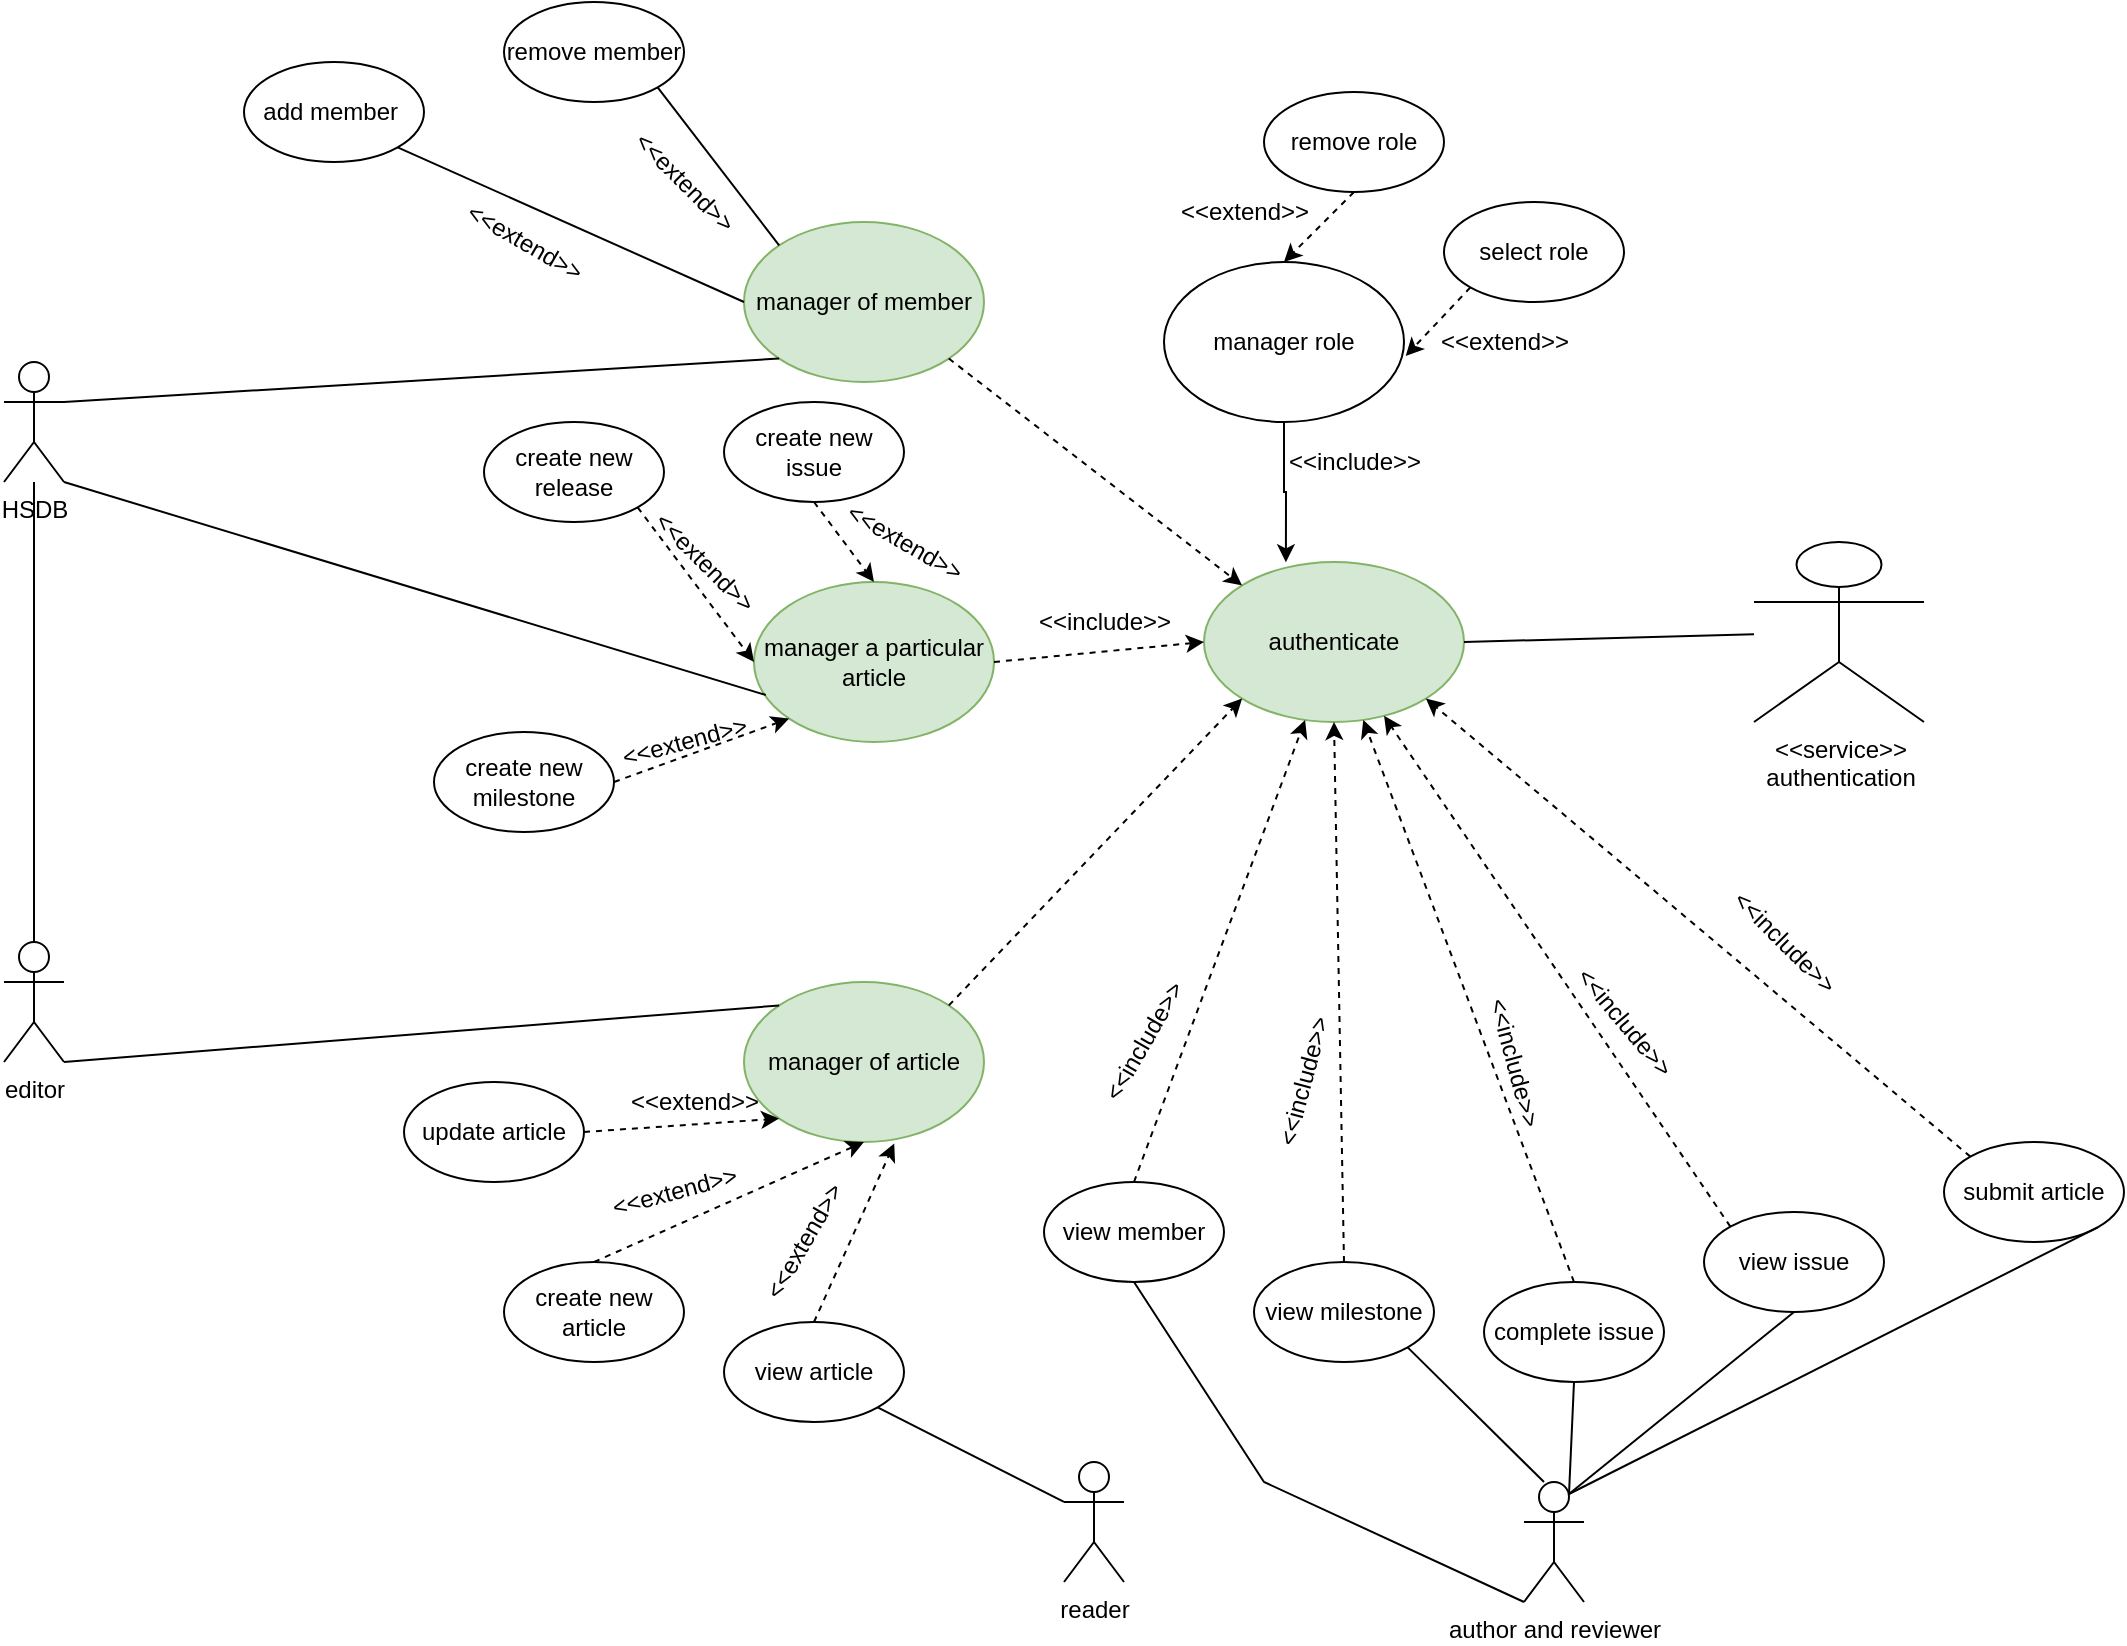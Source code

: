 <mxfile version="16.4.7" type="github">
  <diagram id="RRJbztCQPEPihStisISK" name="Page-1">
    <mxGraphModel dx="1497" dy="1663" grid="1" gridSize="10" guides="1" tooltips="1" connect="1" arrows="1" fold="1" page="1" pageScale="1" pageWidth="1169" pageHeight="827" math="0" shadow="0">
      <root>
        <mxCell id="0" />
        <mxCell id="1" parent="0" />
        <mxCell id="45sW45CUn1RWTs3-UtLl-21" value="authenticate" style="ellipse;whiteSpace=wrap;html=1;fillColor=#d5e8d4;strokeColor=#82b366;" vertex="1" parent="1">
          <mxGeometry x="640" y="260" width="130" height="80" as="geometry" />
        </mxCell>
        <mxCell id="45sW45CUn1RWTs3-UtLl-22" value="manager of member" style="ellipse;whiteSpace=wrap;html=1;fillColor=#d5e8d4;strokeColor=#82b366;" vertex="1" parent="1">
          <mxGeometry x="410" y="90" width="120" height="80" as="geometry" />
        </mxCell>
        <mxCell id="45sW45CUn1RWTs3-UtLl-23" value="manager a particular&lt;br&gt;article" style="ellipse;whiteSpace=wrap;html=1;fillColor=#d5e8d4;strokeColor=#82b366;" vertex="1" parent="1">
          <mxGeometry x="415" y="270" width="120" height="80" as="geometry" />
        </mxCell>
        <mxCell id="45sW45CUn1RWTs3-UtLl-24" value="manager of article" style="ellipse;whiteSpace=wrap;html=1;fillColor=#d5e8d4;strokeColor=#82b366;" vertex="1" parent="1">
          <mxGeometry x="410" y="470" width="120" height="80" as="geometry" />
        </mxCell>
        <mxCell id="45sW45CUn1RWTs3-UtLl-34" value="remove member" style="ellipse;whiteSpace=wrap;html=1;" vertex="1" parent="1">
          <mxGeometry x="290" y="-20" width="90" height="50" as="geometry" />
        </mxCell>
        <mxCell id="45sW45CUn1RWTs3-UtLl-36" value="view article" style="ellipse;whiteSpace=wrap;html=1;" vertex="1" parent="1">
          <mxGeometry x="400" y="640" width="90" height="50" as="geometry" />
        </mxCell>
        <mxCell id="45sW45CUn1RWTs3-UtLl-37" value="add member&amp;nbsp;" style="ellipse;whiteSpace=wrap;html=1;" vertex="1" parent="1">
          <mxGeometry x="160" y="10" width="90" height="50" as="geometry" />
        </mxCell>
        <mxCell id="45sW45CUn1RWTs3-UtLl-38" value="" style="endArrow=none;html=1;rounded=0;entryX=1;entryY=1;entryDx=0;entryDy=0;exitX=0;exitY=0.5;exitDx=0;exitDy=0;" edge="1" parent="1" source="45sW45CUn1RWTs3-UtLl-22" target="45sW45CUn1RWTs3-UtLl-37">
          <mxGeometry width="50" height="50" relative="1" as="geometry">
            <mxPoint x="230" y="120" as="sourcePoint" />
            <mxPoint x="280" y="70" as="targetPoint" />
          </mxGeometry>
        </mxCell>
        <mxCell id="45sW45CUn1RWTs3-UtLl-39" value="" style="endArrow=none;html=1;rounded=0;entryX=1;entryY=1;entryDx=0;entryDy=0;exitX=0;exitY=0;exitDx=0;exitDy=0;" edge="1" parent="1" source="45sW45CUn1RWTs3-UtLl-22" target="45sW45CUn1RWTs3-UtLl-34">
          <mxGeometry width="50" height="50" relative="1" as="geometry">
            <mxPoint x="360" y="80" as="sourcePoint" />
            <mxPoint x="410" y="30" as="targetPoint" />
          </mxGeometry>
        </mxCell>
        <mxCell id="45sW45CUn1RWTs3-UtLl-48" value="" style="endArrow=classic;html=1;rounded=0;strokeColor=default;exitX=1;exitY=0.5;exitDx=0;exitDy=0;entryX=0;entryY=0.5;entryDx=0;entryDy=0;dashed=1;" edge="1" parent="1" source="45sW45CUn1RWTs3-UtLl-23" target="45sW45CUn1RWTs3-UtLl-21">
          <mxGeometry width="50" height="50" relative="1" as="geometry">
            <mxPoint x="590" y="330" as="sourcePoint" />
            <mxPoint x="640" y="280" as="targetPoint" />
          </mxGeometry>
        </mxCell>
        <mxCell id="45sW45CUn1RWTs3-UtLl-49" value="" style="endArrow=classic;html=1;rounded=0;dashed=1;strokeColor=default;entryX=0;entryY=0;entryDx=0;entryDy=0;exitX=1;exitY=1;exitDx=0;exitDy=0;" edge="1" parent="1" source="45sW45CUn1RWTs3-UtLl-22" target="45sW45CUn1RWTs3-UtLl-21">
          <mxGeometry width="50" height="50" relative="1" as="geometry">
            <mxPoint x="530" y="190" as="sourcePoint" />
            <mxPoint x="580" y="140" as="targetPoint" />
          </mxGeometry>
        </mxCell>
        <mxCell id="45sW45CUn1RWTs3-UtLl-50" value="" style="endArrow=classic;html=1;rounded=0;dashed=1;strokeColor=default;entryX=0;entryY=1;entryDx=0;entryDy=0;exitX=1;exitY=0;exitDx=0;exitDy=0;" edge="1" parent="1" source="45sW45CUn1RWTs3-UtLl-24" target="45sW45CUn1RWTs3-UtLl-21">
          <mxGeometry width="50" height="50" relative="1" as="geometry">
            <mxPoint x="585" y="400" as="sourcePoint" />
            <mxPoint x="635" y="350" as="targetPoint" />
          </mxGeometry>
        </mxCell>
        <mxCell id="45sW45CUn1RWTs3-UtLl-54" value="view issue" style="ellipse;whiteSpace=wrap;html=1;" vertex="1" parent="1">
          <mxGeometry x="890" y="585" width="90" height="50" as="geometry" />
        </mxCell>
        <mxCell id="45sW45CUn1RWTs3-UtLl-55" value="view milestone" style="ellipse;whiteSpace=wrap;html=1;" vertex="1" parent="1">
          <mxGeometry x="665" y="610" width="90" height="50" as="geometry" />
        </mxCell>
        <mxCell id="45sW45CUn1RWTs3-UtLl-56" value="view member" style="ellipse;whiteSpace=wrap;html=1;" vertex="1" parent="1">
          <mxGeometry x="560" y="570" width="90" height="50" as="geometry" />
        </mxCell>
        <mxCell id="45sW45CUn1RWTs3-UtLl-57" value="complete issue" style="ellipse;whiteSpace=wrap;html=1;" vertex="1" parent="1">
          <mxGeometry x="780" y="620" width="90" height="50" as="geometry" />
        </mxCell>
        <mxCell id="45sW45CUn1RWTs3-UtLl-59" value="create new article" style="ellipse;whiteSpace=wrap;html=1;" vertex="1" parent="1">
          <mxGeometry x="290" y="610" width="90" height="50" as="geometry" />
        </mxCell>
        <mxCell id="45sW45CUn1RWTs3-UtLl-60" value="update article" style="ellipse;whiteSpace=wrap;html=1;" vertex="1" parent="1">
          <mxGeometry x="240" y="520" width="90" height="50" as="geometry" />
        </mxCell>
        <mxCell id="45sW45CUn1RWTs3-UtLl-63" style="edgeStyle=orthogonalEdgeStyle;rounded=0;orthogonalLoop=1;jettySize=auto;html=1;entryX=0.315;entryY=0.002;entryDx=0;entryDy=0;strokeColor=default;entryPerimeter=0;" edge="1" parent="1" source="45sW45CUn1RWTs3-UtLl-62" target="45sW45CUn1RWTs3-UtLl-21">
          <mxGeometry relative="1" as="geometry" />
        </mxCell>
        <mxCell id="45sW45CUn1RWTs3-UtLl-62" value="manager role" style="ellipse;whiteSpace=wrap;html=1;" vertex="1" parent="1">
          <mxGeometry x="620" y="110" width="120" height="80" as="geometry" />
        </mxCell>
        <mxCell id="45sW45CUn1RWTs3-UtLl-64" value="remove role" style="ellipse;whiteSpace=wrap;html=1;" vertex="1" parent="1">
          <mxGeometry x="670" y="25" width="90" height="50" as="geometry" />
        </mxCell>
        <mxCell id="45sW45CUn1RWTs3-UtLl-65" value="select role" style="ellipse;whiteSpace=wrap;html=1;direction=west;" vertex="1" parent="1">
          <mxGeometry x="760" y="80" width="90" height="50" as="geometry" />
        </mxCell>
        <mxCell id="45sW45CUn1RWTs3-UtLl-66" value="" style="endArrow=classic;html=1;rounded=0;strokeColor=default;entryX=1.007;entryY=0.588;entryDx=0;entryDy=0;entryPerimeter=0;exitX=1;exitY=0;exitDx=0;exitDy=0;dashed=1;" edge="1" parent="1" source="45sW45CUn1RWTs3-UtLl-65" target="45sW45CUn1RWTs3-UtLl-62">
          <mxGeometry width="50" height="50" relative="1" as="geometry">
            <mxPoint x="750" y="180" as="sourcePoint" />
            <mxPoint x="800" y="130" as="targetPoint" />
          </mxGeometry>
        </mxCell>
        <mxCell id="45sW45CUn1RWTs3-UtLl-67" value="" style="endArrow=classic;html=1;rounded=0;strokeColor=default;entryX=0.5;entryY=0;entryDx=0;entryDy=0;exitX=0.5;exitY=1;exitDx=0;exitDy=0;dashed=1;" edge="1" parent="1" source="45sW45CUn1RWTs3-UtLl-64" target="45sW45CUn1RWTs3-UtLl-62">
          <mxGeometry width="50" height="50" relative="1" as="geometry">
            <mxPoint x="630" y="120" as="sourcePoint" />
            <mxPoint x="680" y="70" as="targetPoint" />
          </mxGeometry>
        </mxCell>
        <mxCell id="45sW45CUn1RWTs3-UtLl-68" value="&amp;lt;&amp;lt;extend&amp;gt;&amp;gt;" style="text;html=1;align=center;verticalAlign=middle;resizable=0;points=[];autosize=1;strokeColor=none;fillColor=none;" vertex="1" parent="1">
          <mxGeometry x="750" y="140" width="80" height="20" as="geometry" />
        </mxCell>
        <mxCell id="45sW45CUn1RWTs3-UtLl-69" value="&amp;lt;&amp;lt;extend&amp;gt;&amp;gt;" style="text;html=1;align=center;verticalAlign=middle;resizable=0;points=[];autosize=1;strokeColor=none;fillColor=none;" vertex="1" parent="1">
          <mxGeometry x="620" y="75" width="80" height="20" as="geometry" />
        </mxCell>
        <mxCell id="45sW45CUn1RWTs3-UtLl-75" value="&amp;lt;&amp;lt;include&amp;gt;&amp;gt;" style="text;html=1;align=center;verticalAlign=middle;resizable=0;points=[];autosize=1;strokeColor=none;fillColor=none;" vertex="1" parent="1">
          <mxGeometry x="675" y="200" width="80" height="20" as="geometry" />
        </mxCell>
        <mxCell id="45sW45CUn1RWTs3-UtLl-76" value="create new issue" style="ellipse;whiteSpace=wrap;html=1;" vertex="1" parent="1">
          <mxGeometry x="400" y="180" width="90" height="50" as="geometry" />
        </mxCell>
        <mxCell id="45sW45CUn1RWTs3-UtLl-78" value="create new release" style="ellipse;whiteSpace=wrap;html=1;" vertex="1" parent="1">
          <mxGeometry x="280" y="190" width="90" height="50" as="geometry" />
        </mxCell>
        <mxCell id="45sW45CUn1RWTs3-UtLl-79" value="create new milestone" style="ellipse;whiteSpace=wrap;html=1;" vertex="1" parent="1">
          <mxGeometry x="255" y="345" width="90" height="50" as="geometry" />
        </mxCell>
        <mxCell id="45sW45CUn1RWTs3-UtLl-80" value="" style="endArrow=classic;html=1;rounded=0;dashed=1;strokeColor=default;entryX=0;entryY=1;entryDx=0;entryDy=0;exitX=1;exitY=0.5;exitDx=0;exitDy=0;" edge="1" parent="1" source="45sW45CUn1RWTs3-UtLl-79" target="45sW45CUn1RWTs3-UtLl-23">
          <mxGeometry width="50" height="50" relative="1" as="geometry">
            <mxPoint x="380" y="350" as="sourcePoint" />
            <mxPoint x="430" y="300" as="targetPoint" />
          </mxGeometry>
        </mxCell>
        <mxCell id="45sW45CUn1RWTs3-UtLl-81" value="" style="endArrow=classic;html=1;rounded=0;dashed=1;strokeColor=default;exitX=1;exitY=1;exitDx=0;exitDy=0;entryX=0;entryY=0.5;entryDx=0;entryDy=0;" edge="1" parent="1" source="45sW45CUn1RWTs3-UtLl-78" target="45sW45CUn1RWTs3-UtLl-23">
          <mxGeometry width="50" height="50" relative="1" as="geometry">
            <mxPoint x="370" y="310" as="sourcePoint" />
            <mxPoint x="420" y="260" as="targetPoint" />
          </mxGeometry>
        </mxCell>
        <mxCell id="45sW45CUn1RWTs3-UtLl-82" value="" style="endArrow=classic;html=1;rounded=0;dashed=1;strokeColor=default;entryX=0.5;entryY=0;entryDx=0;entryDy=0;exitX=0.5;exitY=1;exitDx=0;exitDy=0;" edge="1" parent="1" source="45sW45CUn1RWTs3-UtLl-76" target="45sW45CUn1RWTs3-UtLl-23">
          <mxGeometry width="50" height="50" relative="1" as="geometry">
            <mxPoint x="410" y="280" as="sourcePoint" />
            <mxPoint x="460" y="230" as="targetPoint" />
          </mxGeometry>
        </mxCell>
        <mxCell id="45sW45CUn1RWTs3-UtLl-83" value="&amp;lt;&amp;lt;extend&amp;gt;&amp;gt;" style="text;html=1;align=center;verticalAlign=middle;resizable=0;points=[];autosize=1;strokeColor=none;fillColor=none;rotation=30;" vertex="1" parent="1">
          <mxGeometry x="260" y="90" width="80" height="20" as="geometry" />
        </mxCell>
        <mxCell id="45sW45CUn1RWTs3-UtLl-84" value="&amp;lt;&amp;lt;include&amp;gt;&amp;gt;" style="text;html=1;align=center;verticalAlign=middle;resizable=0;points=[];autosize=1;strokeColor=none;fillColor=none;" vertex="1" parent="1">
          <mxGeometry x="550" y="280" width="80" height="20" as="geometry" />
        </mxCell>
        <mxCell id="45sW45CUn1RWTs3-UtLl-85" value="HSDB" style="shape=umlActor;verticalLabelPosition=bottom;verticalAlign=top;html=1;outlineConnect=0;" vertex="1" parent="1">
          <mxGeometry x="40" y="160" width="30" height="60" as="geometry" />
        </mxCell>
        <mxCell id="45sW45CUn1RWTs3-UtLl-86" value="editor" style="shape=umlActor;verticalLabelPosition=bottom;verticalAlign=top;html=1;outlineConnect=0;" vertex="1" parent="1">
          <mxGeometry x="40" y="450" width="30" height="60" as="geometry" />
        </mxCell>
        <mxCell id="45sW45CUn1RWTs3-UtLl-91" value="" style="endArrow=none;html=1;rounded=0;strokeColor=default;exitX=0.5;exitY=0;exitDx=0;exitDy=0;exitPerimeter=0;" edge="1" parent="1" source="45sW45CUn1RWTs3-UtLl-86" target="45sW45CUn1RWTs3-UtLl-85">
          <mxGeometry width="50" height="50" relative="1" as="geometry">
            <mxPoint x="50" y="270" as="sourcePoint" />
            <mxPoint x="100" y="220" as="targetPoint" />
          </mxGeometry>
        </mxCell>
        <mxCell id="45sW45CUn1RWTs3-UtLl-92" value="" style="endArrow=none;html=1;rounded=0;strokeColor=default;entryX=0.049;entryY=0.706;entryDx=0;entryDy=0;entryPerimeter=0;" edge="1" parent="1" target="45sW45CUn1RWTs3-UtLl-23">
          <mxGeometry width="50" height="50" relative="1" as="geometry">
            <mxPoint x="70" y="220" as="sourcePoint" />
            <mxPoint x="130" y="210" as="targetPoint" />
          </mxGeometry>
        </mxCell>
        <mxCell id="45sW45CUn1RWTs3-UtLl-93" value="" style="endArrow=none;html=1;rounded=0;strokeColor=default;entryX=0;entryY=1;entryDx=0;entryDy=0;" edge="1" parent="1" target="45sW45CUn1RWTs3-UtLl-22">
          <mxGeometry width="50" height="50" relative="1" as="geometry">
            <mxPoint x="70" y="180" as="sourcePoint" />
            <mxPoint x="120" y="130" as="targetPoint" />
          </mxGeometry>
        </mxCell>
        <mxCell id="45sW45CUn1RWTs3-UtLl-95" value="" style="endArrow=none;html=1;rounded=0;strokeColor=default;exitX=1;exitY=1;exitDx=0;exitDy=0;exitPerimeter=0;entryX=0;entryY=0;entryDx=0;entryDy=0;" edge="1" parent="1" source="45sW45CUn1RWTs3-UtLl-86" target="45sW45CUn1RWTs3-UtLl-24">
          <mxGeometry width="50" height="50" relative="1" as="geometry">
            <mxPoint x="130" y="570" as="sourcePoint" />
            <mxPoint x="180" y="520" as="targetPoint" />
          </mxGeometry>
        </mxCell>
        <mxCell id="45sW45CUn1RWTs3-UtLl-101" value="&amp;lt;&amp;lt;extend&amp;gt;&amp;gt;" style="text;html=1;align=center;verticalAlign=middle;resizable=0;points=[];autosize=1;strokeColor=none;fillColor=none;rotation=45;" vertex="1" parent="1">
          <mxGeometry x="340" y="60" width="80" height="20" as="geometry" />
        </mxCell>
        <mxCell id="45sW45CUn1RWTs3-UtLl-103" value="&amp;lt;&amp;lt;extend&amp;gt;&amp;gt;" style="text;html=1;align=center;verticalAlign=middle;resizable=0;points=[];autosize=1;strokeColor=none;fillColor=none;rotation=-15;" vertex="1" parent="1">
          <mxGeometry x="340" y="340" width="80" height="20" as="geometry" />
        </mxCell>
        <mxCell id="45sW45CUn1RWTs3-UtLl-104" value="&amp;lt;&amp;lt;extend&amp;gt;&amp;gt;" style="text;html=1;align=center;verticalAlign=middle;resizable=0;points=[];autosize=1;strokeColor=none;fillColor=none;rotation=45;" vertex="1" parent="1">
          <mxGeometry x="350" y="250" width="80" height="20" as="geometry" />
        </mxCell>
        <mxCell id="45sW45CUn1RWTs3-UtLl-105" value="&amp;lt;&amp;lt;extend&amp;gt;&amp;gt;" style="text;html=1;align=center;verticalAlign=middle;resizable=0;points=[];autosize=1;strokeColor=none;fillColor=none;rotation=30;" vertex="1" parent="1">
          <mxGeometry x="450" y="240" width="80" height="20" as="geometry" />
        </mxCell>
        <mxCell id="45sW45CUn1RWTs3-UtLl-106" value="" style="endArrow=classic;html=1;rounded=0;strokeColor=default;exitX=1;exitY=0.5;exitDx=0;exitDy=0;entryX=0;entryY=1;entryDx=0;entryDy=0;dashed=1;" edge="1" parent="1" source="45sW45CUn1RWTs3-UtLl-60" target="45sW45CUn1RWTs3-UtLl-24">
          <mxGeometry width="50" height="50" relative="1" as="geometry">
            <mxPoint x="360" y="560" as="sourcePoint" />
            <mxPoint x="410" y="510" as="targetPoint" />
          </mxGeometry>
        </mxCell>
        <mxCell id="45sW45CUn1RWTs3-UtLl-107" value="" style="endArrow=classic;html=1;rounded=0;strokeColor=default;entryX=0.5;entryY=1;entryDx=0;entryDy=0;dashed=1;exitX=0.5;exitY=0;exitDx=0;exitDy=0;" edge="1" parent="1" source="45sW45CUn1RWTs3-UtLl-59" target="45sW45CUn1RWTs3-UtLl-24">
          <mxGeometry width="50" height="50" relative="1" as="geometry">
            <mxPoint x="450" y="590" as="sourcePoint" />
            <mxPoint x="500" y="540" as="targetPoint" />
          </mxGeometry>
        </mxCell>
        <mxCell id="45sW45CUn1RWTs3-UtLl-108" value="&amp;lt;&amp;lt;extend&amp;gt;&amp;gt;" style="text;html=1;align=center;verticalAlign=middle;resizable=0;points=[];autosize=1;strokeColor=none;fillColor=none;" vertex="1" parent="1">
          <mxGeometry x="345" y="520" width="80" height="20" as="geometry" />
        </mxCell>
        <mxCell id="45sW45CUn1RWTs3-UtLl-109" value="&amp;lt;&amp;lt;extend&amp;gt;&amp;gt;" style="text;html=1;align=center;verticalAlign=middle;resizable=0;points=[];autosize=1;strokeColor=none;fillColor=none;rotation=-15;" vertex="1" parent="1">
          <mxGeometry x="335" y="565" width="80" height="20" as="geometry" />
        </mxCell>
        <mxCell id="45sW45CUn1RWTs3-UtLl-111" value="submit article" style="ellipse;whiteSpace=wrap;html=1;" vertex="1" parent="1">
          <mxGeometry x="1010" y="550" width="90" height="50" as="geometry" />
        </mxCell>
        <mxCell id="45sW45CUn1RWTs3-UtLl-121" value="" style="endArrow=classic;html=1;rounded=0;dashed=1;strokeColor=default;exitX=0.5;exitY=0;exitDx=0;exitDy=0;" edge="1" parent="1" source="45sW45CUn1RWTs3-UtLl-56" target="45sW45CUn1RWTs3-UtLl-21">
          <mxGeometry width="50" height="50" relative="1" as="geometry">
            <mxPoint x="590" y="550" as="sourcePoint" />
            <mxPoint x="640" y="500" as="targetPoint" />
          </mxGeometry>
        </mxCell>
        <mxCell id="45sW45CUn1RWTs3-UtLl-122" value="" style="endArrow=classic;html=1;rounded=0;dashed=1;strokeColor=default;entryX=0.5;entryY=1;entryDx=0;entryDy=0;exitX=0.5;exitY=0;exitDx=0;exitDy=0;" edge="1" parent="1" source="45sW45CUn1RWTs3-UtLl-55" target="45sW45CUn1RWTs3-UtLl-21">
          <mxGeometry width="50" height="50" relative="1" as="geometry">
            <mxPoint x="690" y="570" as="sourcePoint" />
            <mxPoint x="740" y="520" as="targetPoint" />
          </mxGeometry>
        </mxCell>
        <mxCell id="45sW45CUn1RWTs3-UtLl-123" value="" style="endArrow=classic;html=1;rounded=0;dashed=1;strokeColor=default;exitX=0.5;exitY=0;exitDx=0;exitDy=0;" edge="1" parent="1" source="45sW45CUn1RWTs3-UtLl-57" target="45sW45CUn1RWTs3-UtLl-21">
          <mxGeometry width="50" height="50" relative="1" as="geometry">
            <mxPoint x="800" y="555" as="sourcePoint" />
            <mxPoint x="850" y="505" as="targetPoint" />
          </mxGeometry>
        </mxCell>
        <mxCell id="45sW45CUn1RWTs3-UtLl-124" value="" style="endArrow=classic;html=1;rounded=0;dashed=1;strokeColor=default;exitX=0;exitY=0;exitDx=0;exitDy=0;" edge="1" parent="1" source="45sW45CUn1RWTs3-UtLl-54" target="45sW45CUn1RWTs3-UtLl-21">
          <mxGeometry width="50" height="50" relative="1" as="geometry">
            <mxPoint x="900" y="510" as="sourcePoint" />
            <mxPoint x="950" y="460" as="targetPoint" />
          </mxGeometry>
        </mxCell>
        <mxCell id="45sW45CUn1RWTs3-UtLl-125" value="" style="endArrow=classic;html=1;rounded=0;dashed=1;strokeColor=default;entryX=1;entryY=1;entryDx=0;entryDy=0;exitX=0;exitY=0;exitDx=0;exitDy=0;" edge="1" parent="1" source="45sW45CUn1RWTs3-UtLl-111" target="45sW45CUn1RWTs3-UtLl-21">
          <mxGeometry width="50" height="50" relative="1" as="geometry">
            <mxPoint x="990" y="500" as="sourcePoint" />
            <mxPoint x="1040" y="450" as="targetPoint" />
          </mxGeometry>
        </mxCell>
        <mxCell id="45sW45CUn1RWTs3-UtLl-127" value="&amp;lt;&amp;lt;include&amp;gt;&amp;gt;" style="text;html=1;align=center;verticalAlign=middle;resizable=0;points=[];autosize=1;strokeColor=none;fillColor=none;rotation=45;" vertex="1" parent="1">
          <mxGeometry x="890" y="440" width="80" height="20" as="geometry" />
        </mxCell>
        <mxCell id="45sW45CUn1RWTs3-UtLl-128" value="&amp;lt;&amp;lt;include&amp;gt;&amp;gt;" style="text;html=1;align=center;verticalAlign=middle;resizable=0;points=[];autosize=1;strokeColor=none;fillColor=none;rotation=50;" vertex="1" parent="1">
          <mxGeometry x="810" y="480" width="80" height="20" as="geometry" />
        </mxCell>
        <mxCell id="45sW45CUn1RWTs3-UtLl-129" value="&amp;lt;&amp;lt;include&amp;gt;&amp;gt;" style="text;html=1;align=center;verticalAlign=middle;resizable=0;points=[];autosize=1;strokeColor=none;fillColor=none;rotation=75;" vertex="1" parent="1">
          <mxGeometry x="755" y="500" width="80" height="20" as="geometry" />
        </mxCell>
        <mxCell id="45sW45CUn1RWTs3-UtLl-130" value="&amp;lt;&amp;lt;include&amp;gt;&amp;gt;" style="text;html=1;align=center;verticalAlign=middle;resizable=0;points=[];autosize=1;strokeColor=none;fillColor=none;rotation=-75;" vertex="1" parent="1">
          <mxGeometry x="650" y="510" width="80" height="20" as="geometry" />
        </mxCell>
        <mxCell id="45sW45CUn1RWTs3-UtLl-131" value="&amp;lt;&amp;lt;include&amp;gt;&amp;gt;" style="text;html=1;align=center;verticalAlign=middle;resizable=0;points=[];autosize=1;strokeColor=none;fillColor=none;rotation=-60;" vertex="1" parent="1">
          <mxGeometry x="570" y="490" width="80" height="20" as="geometry" />
        </mxCell>
        <mxCell id="45sW45CUn1RWTs3-UtLl-132" value="" style="endArrow=none;html=1;rounded=0;strokeColor=default;exitX=1;exitY=0.5;exitDx=0;exitDy=0;" edge="1" parent="1" source="45sW45CUn1RWTs3-UtLl-21" target="45sW45CUn1RWTs3-UtLl-150">
          <mxGeometry width="50" height="50" relative="1" as="geometry">
            <mxPoint x="790" y="320" as="sourcePoint" />
            <mxPoint x="860" y="300" as="targetPoint" />
          </mxGeometry>
        </mxCell>
        <mxCell id="45sW45CUn1RWTs3-UtLl-134" value="author and reviewer" style="shape=umlActor;verticalLabelPosition=bottom;verticalAlign=top;html=1;outlineConnect=0;" vertex="1" parent="1">
          <mxGeometry x="800" y="720" width="30" height="60" as="geometry" />
        </mxCell>
        <mxCell id="45sW45CUn1RWTs3-UtLl-136" value="reader" style="shape=umlActor;verticalLabelPosition=bottom;verticalAlign=top;html=1;outlineConnect=0;" vertex="1" parent="1">
          <mxGeometry x="570" y="710" width="30" height="60" as="geometry" />
        </mxCell>
        <mxCell id="45sW45CUn1RWTs3-UtLl-138" value="" style="endArrow=classic;html=1;rounded=0;strokeColor=default;dashed=1;entryX=0.626;entryY=1.009;entryDx=0;entryDy=0;entryPerimeter=0;exitX=0.5;exitY=0;exitDx=0;exitDy=0;" edge="1" parent="1" source="45sW45CUn1RWTs3-UtLl-36" target="45sW45CUn1RWTs3-UtLl-24">
          <mxGeometry width="50" height="50" relative="1" as="geometry">
            <mxPoint x="450" y="620" as="sourcePoint" />
            <mxPoint x="500" y="570" as="targetPoint" />
          </mxGeometry>
        </mxCell>
        <mxCell id="45sW45CUn1RWTs3-UtLl-139" value="&amp;lt;&amp;lt;extend&amp;gt;&amp;gt;" style="text;html=1;align=center;verticalAlign=middle;resizable=0;points=[];autosize=1;strokeColor=none;fillColor=none;rotation=-60;" vertex="1" parent="1">
          <mxGeometry x="400" y="590" width="80" height="20" as="geometry" />
        </mxCell>
        <mxCell id="45sW45CUn1RWTs3-UtLl-142" value="" style="endArrow=none;html=1;rounded=0;strokeColor=default;entryX=1;entryY=1;entryDx=0;entryDy=0;exitX=0;exitY=0.333;exitDx=0;exitDy=0;exitPerimeter=0;" edge="1" parent="1" source="45sW45CUn1RWTs3-UtLl-136" target="45sW45CUn1RWTs3-UtLl-36">
          <mxGeometry width="50" height="50" relative="1" as="geometry">
            <mxPoint x="490" y="760" as="sourcePoint" />
            <mxPoint x="540" y="710" as="targetPoint" />
          </mxGeometry>
        </mxCell>
        <mxCell id="45sW45CUn1RWTs3-UtLl-144" value="" style="endArrow=none;html=1;rounded=0;strokeColor=default;entryX=0.5;entryY=1;entryDx=0;entryDy=0;exitX=0;exitY=1;exitDx=0;exitDy=0;exitPerimeter=0;" edge="1" parent="1" source="45sW45CUn1RWTs3-UtLl-134" target="45sW45CUn1RWTs3-UtLl-56">
          <mxGeometry width="50" height="50" relative="1" as="geometry">
            <mxPoint x="620" y="740" as="sourcePoint" />
            <mxPoint x="670" y="690" as="targetPoint" />
            <Array as="points">
              <mxPoint x="670" y="720" />
            </Array>
          </mxGeometry>
        </mxCell>
        <mxCell id="45sW45CUn1RWTs3-UtLl-145" value="" style="endArrow=none;html=1;rounded=0;strokeColor=default;entryX=1;entryY=1;entryDx=0;entryDy=0;" edge="1" parent="1" target="45sW45CUn1RWTs3-UtLl-55">
          <mxGeometry width="50" height="50" relative="1" as="geometry">
            <mxPoint x="810" y="720" as="sourcePoint" />
            <mxPoint x="720" y="730" as="targetPoint" />
            <Array as="points">
              <mxPoint x="810" y="720" />
            </Array>
          </mxGeometry>
        </mxCell>
        <mxCell id="45sW45CUn1RWTs3-UtLl-147" value="" style="endArrow=none;html=1;rounded=0;strokeColor=default;entryX=0.5;entryY=1;entryDx=0;entryDy=0;exitX=0.75;exitY=0.1;exitDx=0;exitDy=0;exitPerimeter=0;" edge="1" parent="1" source="45sW45CUn1RWTs3-UtLl-134" target="45sW45CUn1RWTs3-UtLl-57">
          <mxGeometry width="50" height="50" relative="1" as="geometry">
            <mxPoint x="860" y="750" as="sourcePoint" />
            <mxPoint x="910" y="700" as="targetPoint" />
          </mxGeometry>
        </mxCell>
        <mxCell id="45sW45CUn1RWTs3-UtLl-148" value="" style="endArrow=none;html=1;rounded=0;strokeColor=default;exitX=0.75;exitY=0.1;exitDx=0;exitDy=0;exitPerimeter=0;entryX=0.5;entryY=1;entryDx=0;entryDy=0;" edge="1" parent="1" source="45sW45CUn1RWTs3-UtLl-134" target="45sW45CUn1RWTs3-UtLl-54">
          <mxGeometry width="50" height="50" relative="1" as="geometry">
            <mxPoint x="900" y="750" as="sourcePoint" />
            <mxPoint x="950" y="700" as="targetPoint" />
          </mxGeometry>
        </mxCell>
        <mxCell id="45sW45CUn1RWTs3-UtLl-149" value="" style="endArrow=none;html=1;rounded=0;strokeColor=default;exitX=0.75;exitY=0.1;exitDx=0;exitDy=0;exitPerimeter=0;entryX=1;entryY=1;entryDx=0;entryDy=0;" edge="1" parent="1" source="45sW45CUn1RWTs3-UtLl-134" target="45sW45CUn1RWTs3-UtLl-111">
          <mxGeometry width="50" height="50" relative="1" as="geometry">
            <mxPoint x="890" y="760" as="sourcePoint" />
            <mxPoint x="940" y="710" as="targetPoint" />
          </mxGeometry>
        </mxCell>
        <mxCell id="45sW45CUn1RWTs3-UtLl-150" value="&amp;lt;&amp;lt;service&amp;gt;&amp;gt;&lt;br&gt;authentication" style="shape=umlActor;verticalLabelPosition=bottom;verticalAlign=top;html=1;outlineConnect=0;" vertex="1" parent="1">
          <mxGeometry x="915" y="250" width="85" height="90" as="geometry" />
        </mxCell>
      </root>
    </mxGraphModel>
  </diagram>
</mxfile>
